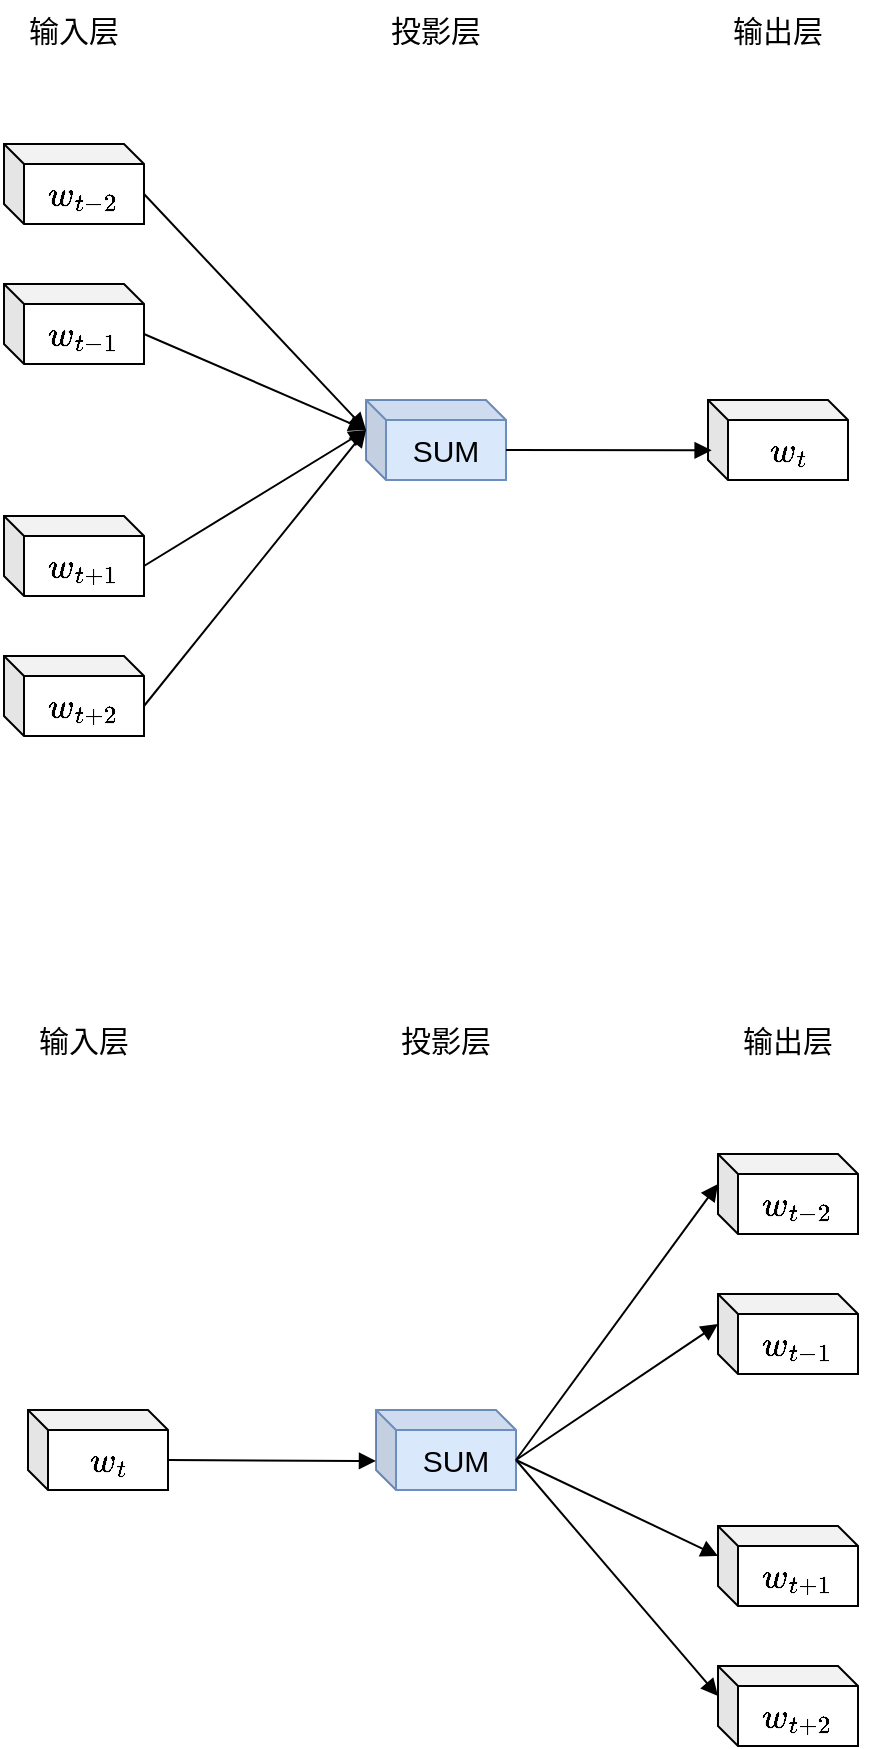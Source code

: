 <mxfile version="26.0.11">
  <diagram name="第 1 页" id="m1aWo5boRgaScrbksMZL">
    <mxGraphModel dx="952" dy="623" grid="1" gridSize="10" guides="1" tooltips="1" connect="1" arrows="1" fold="1" page="1" pageScale="1" pageWidth="827" pageHeight="1169" math="1" shadow="0">
      <root>
        <mxCell id="0" />
        <mxCell id="1" parent="0" />
        <mxCell id="Wfq07vaS3QpHIXOTxXQo-4" value="$$w_{t-2}$$" style="shape=cube;whiteSpace=wrap;html=1;boundedLbl=1;backgroundOutline=1;darkOpacity=0.05;darkOpacity2=0.1;size=10;fontSize=15;" vertex="1" parent="1">
          <mxGeometry x="129" y="152" width="70" height="40" as="geometry" />
        </mxCell>
        <mxCell id="Wfq07vaS3QpHIXOTxXQo-5" value="$$w_{t-1}$$" style="shape=cube;whiteSpace=wrap;html=1;boundedLbl=1;backgroundOutline=1;darkOpacity=0.05;darkOpacity2=0.1;size=10;fontSize=15;" vertex="1" parent="1">
          <mxGeometry x="129" y="222" width="70" height="40" as="geometry" />
        </mxCell>
        <mxCell id="Wfq07vaS3QpHIXOTxXQo-7" value="$$w_{t+1}$$" style="shape=cube;whiteSpace=wrap;html=1;boundedLbl=1;backgroundOutline=1;darkOpacity=0.05;darkOpacity2=0.1;size=10;fontSize=15;" vertex="1" parent="1">
          <mxGeometry x="129" y="338" width="70" height="40" as="geometry" />
        </mxCell>
        <mxCell id="Wfq07vaS3QpHIXOTxXQo-8" value="$$w_{t+2}$$" style="shape=cube;whiteSpace=wrap;html=1;boundedLbl=1;backgroundOutline=1;darkOpacity=0.05;darkOpacity2=0.1;size=10;fontSize=15;" vertex="1" parent="1">
          <mxGeometry x="129" y="408" width="70" height="40" as="geometry" />
        </mxCell>
        <mxCell id="Wfq07vaS3QpHIXOTxXQo-9" value="SUM" style="shape=cube;whiteSpace=wrap;html=1;boundedLbl=1;backgroundOutline=1;darkOpacity=0.05;darkOpacity2=0.1;size=10;fillColor=#dae8fc;strokeColor=#6c8ebf;fontSize=15;" vertex="1" parent="1">
          <mxGeometry x="310" y="280" width="70" height="40" as="geometry" />
        </mxCell>
        <mxCell id="Wfq07vaS3QpHIXOTxXQo-10" value="$$w_t$$" style="shape=cube;whiteSpace=wrap;html=1;boundedLbl=1;backgroundOutline=1;darkOpacity=0.05;darkOpacity2=0.1;size=10;fontSize=15;" vertex="1" parent="1">
          <mxGeometry x="481" y="280" width="70" height="40" as="geometry" />
        </mxCell>
        <mxCell id="Wfq07vaS3QpHIXOTxXQo-11" value="" style="endArrow=block;html=1;rounded=0;exitX=0;exitY=0;exitDx=70;exitDy=25;exitPerimeter=0;entryX=0;entryY=0;entryDx=0;entryDy=15;entryPerimeter=0;endFill=1;fontSize=15;" edge="1" parent="1" source="Wfq07vaS3QpHIXOTxXQo-4" target="Wfq07vaS3QpHIXOTxXQo-9">
          <mxGeometry width="50" height="50" relative="1" as="geometry">
            <mxPoint x="260" y="160" as="sourcePoint" />
            <mxPoint x="310" y="110" as="targetPoint" />
          </mxGeometry>
        </mxCell>
        <mxCell id="Wfq07vaS3QpHIXOTxXQo-12" value="" style="endArrow=block;html=1;rounded=0;exitX=0;exitY=0;exitDx=70;exitDy=25;exitPerimeter=0;endFill=1;entryX=0;entryY=0;entryDx=0;entryDy=15;entryPerimeter=0;fontSize=15;" edge="1" parent="1" source="Wfq07vaS3QpHIXOTxXQo-5" target="Wfq07vaS3QpHIXOTxXQo-9">
          <mxGeometry width="50" height="50" relative="1" as="geometry">
            <mxPoint x="180" y="175" as="sourcePoint" />
            <mxPoint x="280" y="330" as="targetPoint" />
          </mxGeometry>
        </mxCell>
        <mxCell id="Wfq07vaS3QpHIXOTxXQo-13" value="" style="endArrow=block;html=1;rounded=0;exitX=0;exitY=0;exitDx=70;exitDy=25;exitPerimeter=0;endFill=1;entryX=0;entryY=0;entryDx=0;entryDy=15;entryPerimeter=0;fontSize=15;" edge="1" parent="1" source="Wfq07vaS3QpHIXOTxXQo-7" target="Wfq07vaS3QpHIXOTxXQo-9">
          <mxGeometry width="50" height="50" relative="1" as="geometry">
            <mxPoint x="180" y="245" as="sourcePoint" />
            <mxPoint x="320" y="305" as="targetPoint" />
          </mxGeometry>
        </mxCell>
        <mxCell id="Wfq07vaS3QpHIXOTxXQo-14" value="" style="endArrow=block;html=1;rounded=0;exitX=0;exitY=0;exitDx=70;exitDy=25;exitPerimeter=0;endFill=1;entryX=0;entryY=0;entryDx=0;entryDy=15;entryPerimeter=0;fontSize=15;" edge="1" parent="1" source="Wfq07vaS3QpHIXOTxXQo-8" target="Wfq07vaS3QpHIXOTxXQo-9">
          <mxGeometry width="50" height="50" relative="1" as="geometry">
            <mxPoint x="180" y="385" as="sourcePoint" />
            <mxPoint x="320" y="305" as="targetPoint" />
          </mxGeometry>
        </mxCell>
        <mxCell id="Wfq07vaS3QpHIXOTxXQo-15" value="" style="endArrow=block;html=1;rounded=0;exitX=0;exitY=0;exitDx=70;exitDy=25;exitPerimeter=0;endFill=1;entryX=0.026;entryY=0.629;entryDx=0;entryDy=0;entryPerimeter=0;fontSize=15;" edge="1" parent="1" source="Wfq07vaS3QpHIXOTxXQo-9" target="Wfq07vaS3QpHIXOTxXQo-10">
          <mxGeometry width="50" height="50" relative="1" as="geometry">
            <mxPoint x="180" y="455" as="sourcePoint" />
            <mxPoint x="320" y="305" as="targetPoint" />
          </mxGeometry>
        </mxCell>
        <mxCell id="Wfq07vaS3QpHIXOTxXQo-16" value="输入层" style="text;html=1;align=center;verticalAlign=middle;whiteSpace=wrap;rounded=0;fontSize=15;fontFamily=Helvetica;" vertex="1" parent="1">
          <mxGeometry x="134" y="80" width="60" height="30" as="geometry" />
        </mxCell>
        <mxCell id="Wfq07vaS3QpHIXOTxXQo-17" value="投影层" style="text;html=1;align=center;verticalAlign=middle;whiteSpace=wrap;rounded=0;fontSize=15;fontFamily=Helvetica;" vertex="1" parent="1">
          <mxGeometry x="315" y="80" width="60" height="30" as="geometry" />
        </mxCell>
        <mxCell id="Wfq07vaS3QpHIXOTxXQo-18" value="输出层" style="text;html=1;align=center;verticalAlign=middle;whiteSpace=wrap;rounded=0;fontSize=15;fontFamily=Helvetica;" vertex="1" parent="1">
          <mxGeometry x="486" y="80" width="60" height="30" as="geometry" />
        </mxCell>
        <mxCell id="Wfq07vaS3QpHIXOTxXQo-19" value="$$w_{t-2}$$" style="shape=cube;whiteSpace=wrap;html=1;boundedLbl=1;backgroundOutline=1;darkOpacity=0.05;darkOpacity2=0.1;size=10;fontSize=15;" vertex="1" parent="1">
          <mxGeometry x="486" y="657" width="70" height="40" as="geometry" />
        </mxCell>
        <mxCell id="Wfq07vaS3QpHIXOTxXQo-20" value="$$w_{t-1}$$" style="shape=cube;whiteSpace=wrap;html=1;boundedLbl=1;backgroundOutline=1;darkOpacity=0.05;darkOpacity2=0.1;size=10;fontSize=15;" vertex="1" parent="1">
          <mxGeometry x="486" y="727" width="70" height="40" as="geometry" />
        </mxCell>
        <mxCell id="Wfq07vaS3QpHIXOTxXQo-21" value="$$w_{t+1}$$" style="shape=cube;whiteSpace=wrap;html=1;boundedLbl=1;backgroundOutline=1;darkOpacity=0.05;darkOpacity2=0.1;size=10;fontSize=15;" vertex="1" parent="1">
          <mxGeometry x="486" y="843" width="70" height="40" as="geometry" />
        </mxCell>
        <mxCell id="Wfq07vaS3QpHIXOTxXQo-22" value="$$w_{t+2}$$" style="shape=cube;whiteSpace=wrap;html=1;boundedLbl=1;backgroundOutline=1;darkOpacity=0.05;darkOpacity2=0.1;size=10;fontSize=15;" vertex="1" parent="1">
          <mxGeometry x="486" y="913" width="70" height="40" as="geometry" />
        </mxCell>
        <mxCell id="Wfq07vaS3QpHIXOTxXQo-23" value="SUM" style="shape=cube;whiteSpace=wrap;html=1;boundedLbl=1;backgroundOutline=1;darkOpacity=0.05;darkOpacity2=0.1;size=10;fillColor=#dae8fc;strokeColor=#6c8ebf;fontSize=15;" vertex="1" parent="1">
          <mxGeometry x="315" y="785" width="70" height="40" as="geometry" />
        </mxCell>
        <mxCell id="Wfq07vaS3QpHIXOTxXQo-29" value="" style="endArrow=block;html=1;rounded=0;endFill=1;entryX=0;entryY=0.637;entryDx=0;entryDy=0;entryPerimeter=0;fontSize=15;exitX=0;exitY=0;exitDx=70;exitDy=25;exitPerimeter=0;" edge="1" parent="1" source="Wfq07vaS3QpHIXOTxXQo-33" target="Wfq07vaS3QpHIXOTxXQo-23">
          <mxGeometry width="50" height="50" relative="1" as="geometry">
            <mxPoint x="210" y="690" as="sourcePoint" />
            <mxPoint x="487.82" y="810.16" as="targetPoint" />
          </mxGeometry>
        </mxCell>
        <mxCell id="Wfq07vaS3QpHIXOTxXQo-30" value="输入层" style="text;html=1;align=center;verticalAlign=middle;whiteSpace=wrap;rounded=0;fontSize=15;fontFamily=Helvetica;" vertex="1" parent="1">
          <mxGeometry x="139" y="585" width="60" height="30" as="geometry" />
        </mxCell>
        <mxCell id="Wfq07vaS3QpHIXOTxXQo-31" value="投影层" style="text;html=1;align=center;verticalAlign=middle;whiteSpace=wrap;rounded=0;fontSize=15;fontFamily=Helvetica;" vertex="1" parent="1">
          <mxGeometry x="320" y="585" width="60" height="30" as="geometry" />
        </mxCell>
        <mxCell id="Wfq07vaS3QpHIXOTxXQo-32" value="输出层" style="text;html=1;align=center;verticalAlign=middle;whiteSpace=wrap;rounded=0;fontSize=15;fontFamily=Helvetica;" vertex="1" parent="1">
          <mxGeometry x="491" y="585" width="60" height="30" as="geometry" />
        </mxCell>
        <mxCell id="Wfq07vaS3QpHIXOTxXQo-33" value="$$w_t$$" style="shape=cube;whiteSpace=wrap;html=1;boundedLbl=1;backgroundOutline=1;darkOpacity=0.05;darkOpacity2=0.1;size=10;fontSize=15;" vertex="1" parent="1">
          <mxGeometry x="141" y="785" width="70" height="40" as="geometry" />
        </mxCell>
        <mxCell id="Wfq07vaS3QpHIXOTxXQo-34" value="" style="endArrow=block;html=1;rounded=0;endFill=1;entryX=0;entryY=0;entryDx=0;entryDy=15;entryPerimeter=0;fontSize=15;exitX=0;exitY=0;exitDx=70;exitDy=25;exitPerimeter=0;" edge="1" parent="1" source="Wfq07vaS3QpHIXOTxXQo-23" target="Wfq07vaS3QpHIXOTxXQo-19">
          <mxGeometry width="50" height="50" relative="1" as="geometry">
            <mxPoint x="340" y="700" as="sourcePoint" />
            <mxPoint x="444" y="700" as="targetPoint" />
          </mxGeometry>
        </mxCell>
        <mxCell id="Wfq07vaS3QpHIXOTxXQo-35" value="" style="endArrow=block;html=1;rounded=0;endFill=1;entryX=0;entryY=0;entryDx=0;entryDy=15;entryPerimeter=0;fontSize=15;exitX=0;exitY=0;exitDx=70;exitDy=25;exitPerimeter=0;" edge="1" parent="1" source="Wfq07vaS3QpHIXOTxXQo-23" target="Wfq07vaS3QpHIXOTxXQo-20">
          <mxGeometry width="50" height="50" relative="1" as="geometry">
            <mxPoint x="395" y="820" as="sourcePoint" />
            <mxPoint x="501" y="702" as="targetPoint" />
          </mxGeometry>
        </mxCell>
        <mxCell id="Wfq07vaS3QpHIXOTxXQo-36" value="" style="endArrow=block;html=1;rounded=0;endFill=1;entryX=0;entryY=0;entryDx=0;entryDy=15;entryPerimeter=0;fontSize=15;exitX=0;exitY=0;exitDx=70;exitDy=25;exitPerimeter=0;" edge="1" parent="1" source="Wfq07vaS3QpHIXOTxXQo-23" target="Wfq07vaS3QpHIXOTxXQo-21">
          <mxGeometry width="50" height="50" relative="1" as="geometry">
            <mxPoint x="395" y="820" as="sourcePoint" />
            <mxPoint x="501" y="772" as="targetPoint" />
          </mxGeometry>
        </mxCell>
        <mxCell id="Wfq07vaS3QpHIXOTxXQo-37" value="" style="endArrow=block;html=1;rounded=0;endFill=1;entryX=0;entryY=0;entryDx=0;entryDy=15;entryPerimeter=0;fontSize=15;exitX=0;exitY=0;exitDx=70;exitDy=25;exitPerimeter=0;" edge="1" parent="1" source="Wfq07vaS3QpHIXOTxXQo-23" target="Wfq07vaS3QpHIXOTxXQo-22">
          <mxGeometry width="50" height="50" relative="1" as="geometry">
            <mxPoint x="395" y="820" as="sourcePoint" />
            <mxPoint x="496" y="868" as="targetPoint" />
          </mxGeometry>
        </mxCell>
      </root>
    </mxGraphModel>
  </diagram>
</mxfile>
